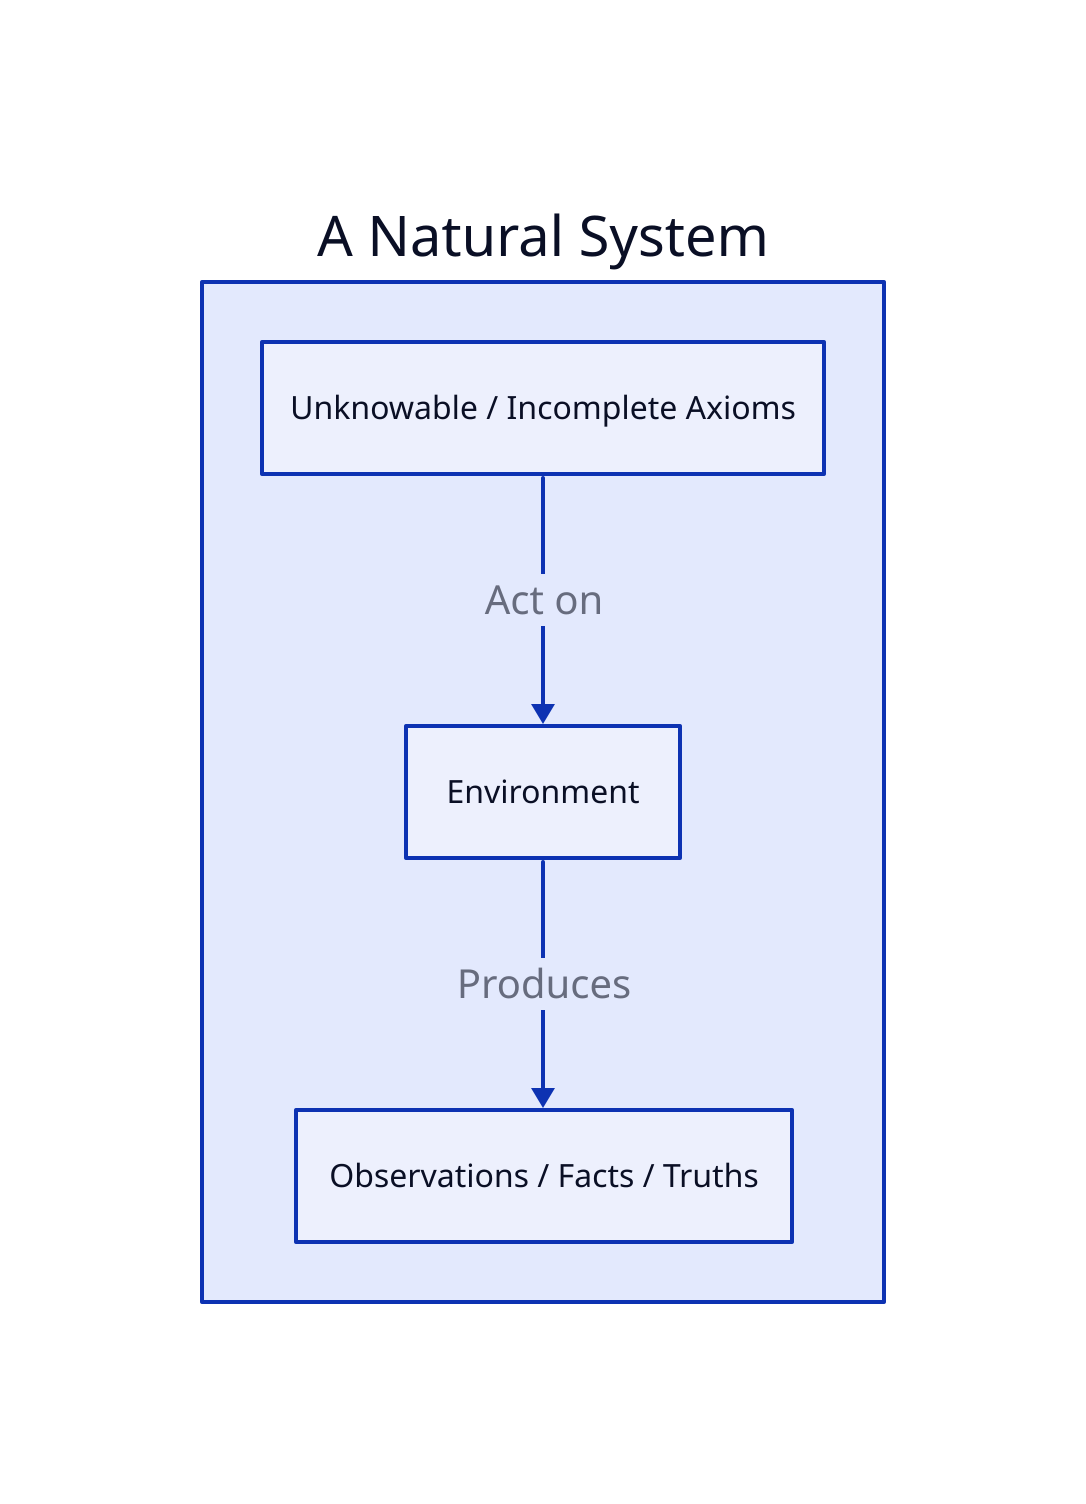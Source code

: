 system: {
  label: A Natural System
  axioms: {
    label: Unknowable / Incomplete Axioms
  }
  env: {
    label: Environment
  }
  obs: {
    label: Observations / Facts / Truths
  }
  axioms -> env: {
    label: Act on
    style.font-size: 20
  }
  env -> obs: {
    label: Produces
    style.font-size: 20
  }
}

